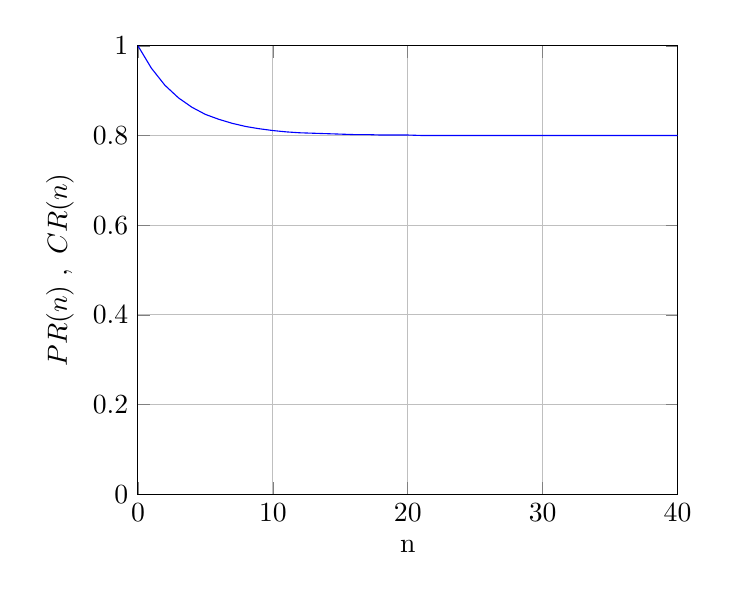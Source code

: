 \pgfplotsset{every axis legend/.style={
  at={(0.99,0.5)},anchor=east,
  shape=rectangle,fill=white,draw=black,
  inner xsep=3pt,inner ysep=2pt,nodes={inner sep=2pt,text depth=0.15em}
 }
}
\begin{tikzpicture}
  \begin{axis}[
    xlabel=n,ylabel={$PR(n) \ , \ CR(n)$},xmin=0,xmax=40,
    ymin=0,ymax=1,grid=major]
    \addplot[blue,mark=none]  coordinates {
    (0,1)
    (1,0.95)
    (2,0.912)
    (3,0.884)
    (4,0.863)
    (5,0.847)
    (6,0.836)
    (7,0.827)
    (8,0.82)
    (9,0.815)
    (10,0.811)
    (11,0.808)
    (12,0.806)
    (13,0.805)
    (14,0.804)
    (15,0.803)
    (16,0.802)
    (17,0.802)
    (18,0.801)
    (19,0.801)
    (20,0.801)
    (21,0.8)
    (22,0.8)
    (23,0.8)
    (24,0.8)
    (25,0.8)
    (26,0.8)
    (27,0.8)
    (28,0.8)
    (29,0.8)
    (30,0.8)
    (31,0.8)
    (32,0.8)
    (33,0.8)
    (34,0.8)
    (35,0.8)
    (36,0.8)
    (37,0.8)
    (38,0.8)
    (39,0.8)
    (40,0.8)
    };
  \end{axis}
\end{tikzpicture}
		